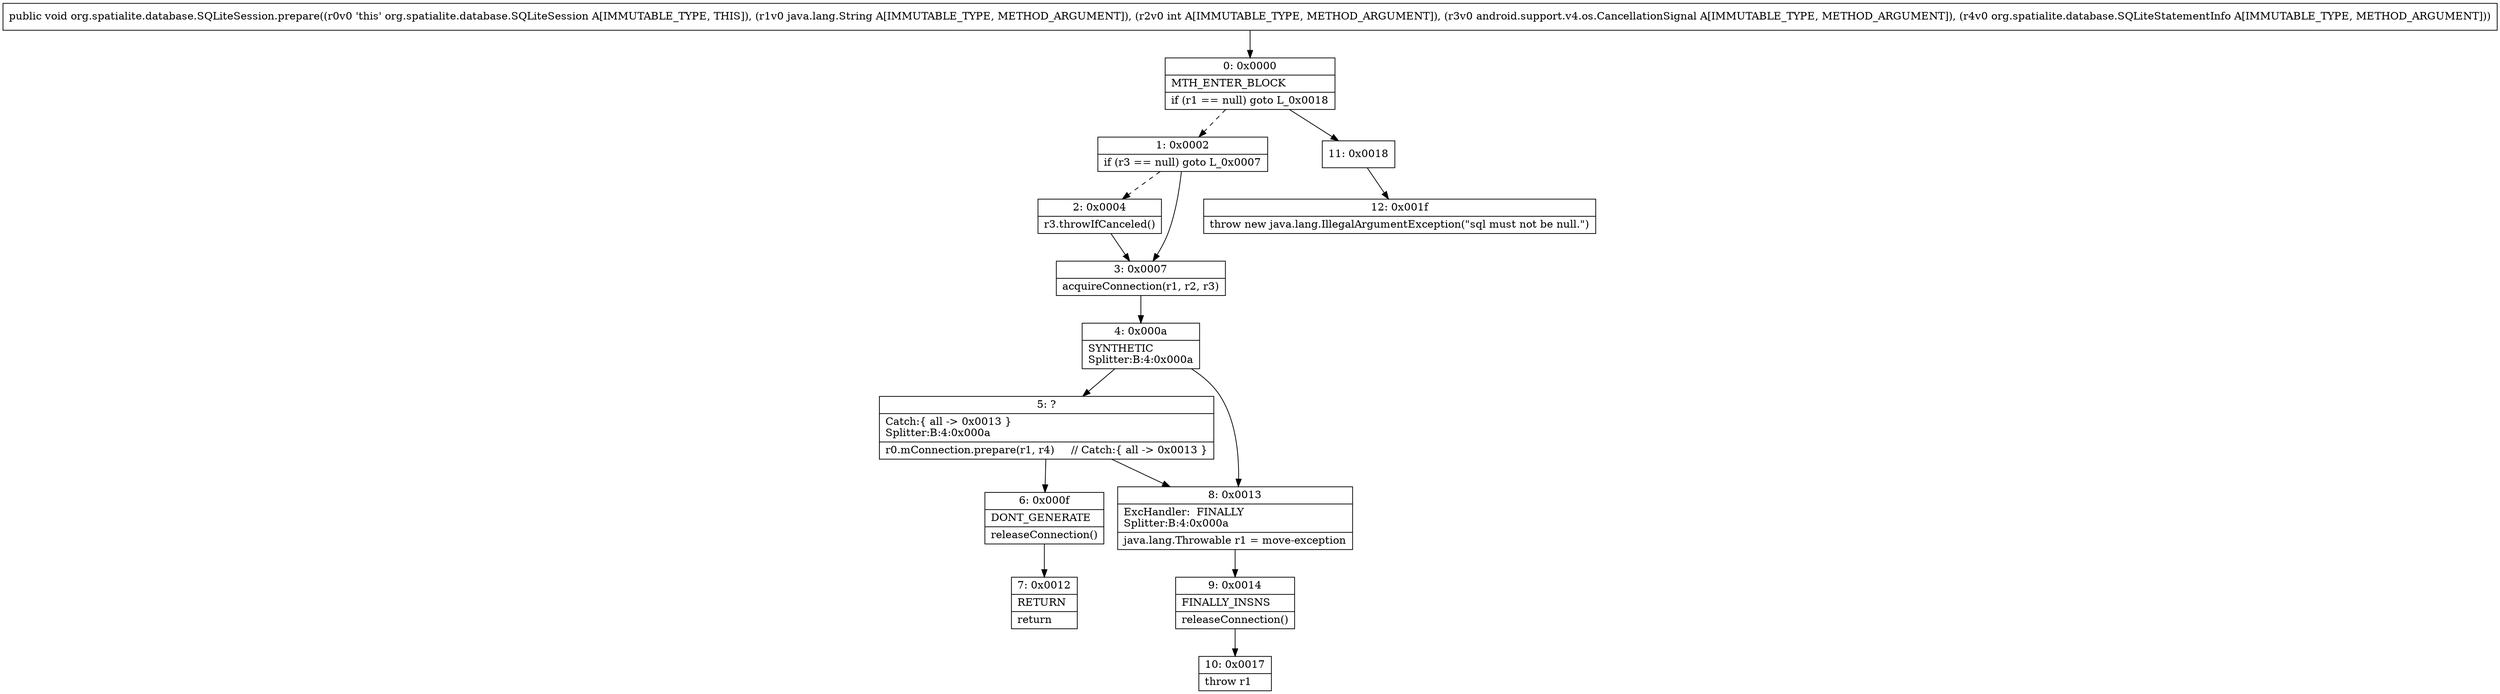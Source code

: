 digraph "CFG fororg.spatialite.database.SQLiteSession.prepare(Ljava\/lang\/String;ILandroid\/support\/v4\/os\/CancellationSignal;Lorg\/spatialite\/database\/SQLiteStatementInfo;)V" {
Node_0 [shape=record,label="{0\:\ 0x0000|MTH_ENTER_BLOCK\l|if (r1 == null) goto L_0x0018\l}"];
Node_1 [shape=record,label="{1\:\ 0x0002|if (r3 == null) goto L_0x0007\l}"];
Node_2 [shape=record,label="{2\:\ 0x0004|r3.throwIfCanceled()\l}"];
Node_3 [shape=record,label="{3\:\ 0x0007|acquireConnection(r1, r2, r3)\l}"];
Node_4 [shape=record,label="{4\:\ 0x000a|SYNTHETIC\lSplitter:B:4:0x000a\l}"];
Node_5 [shape=record,label="{5\:\ ?|Catch:\{ all \-\> 0x0013 \}\lSplitter:B:4:0x000a\l|r0.mConnection.prepare(r1, r4)     \/\/ Catch:\{ all \-\> 0x0013 \}\l}"];
Node_6 [shape=record,label="{6\:\ 0x000f|DONT_GENERATE\l|releaseConnection()\l}"];
Node_7 [shape=record,label="{7\:\ 0x0012|RETURN\l|return\l}"];
Node_8 [shape=record,label="{8\:\ 0x0013|ExcHandler:  FINALLY\lSplitter:B:4:0x000a\l|java.lang.Throwable r1 = move\-exception\l}"];
Node_9 [shape=record,label="{9\:\ 0x0014|FINALLY_INSNS\l|releaseConnection()\l}"];
Node_10 [shape=record,label="{10\:\ 0x0017|throw r1\l}"];
Node_11 [shape=record,label="{11\:\ 0x0018}"];
Node_12 [shape=record,label="{12\:\ 0x001f|throw new java.lang.IllegalArgumentException(\"sql must not be null.\")\l}"];
MethodNode[shape=record,label="{public void org.spatialite.database.SQLiteSession.prepare((r0v0 'this' org.spatialite.database.SQLiteSession A[IMMUTABLE_TYPE, THIS]), (r1v0 java.lang.String A[IMMUTABLE_TYPE, METHOD_ARGUMENT]), (r2v0 int A[IMMUTABLE_TYPE, METHOD_ARGUMENT]), (r3v0 android.support.v4.os.CancellationSignal A[IMMUTABLE_TYPE, METHOD_ARGUMENT]), (r4v0 org.spatialite.database.SQLiteStatementInfo A[IMMUTABLE_TYPE, METHOD_ARGUMENT])) }"];
MethodNode -> Node_0;
Node_0 -> Node_1[style=dashed];
Node_0 -> Node_11;
Node_1 -> Node_2[style=dashed];
Node_1 -> Node_3;
Node_2 -> Node_3;
Node_3 -> Node_4;
Node_4 -> Node_5;
Node_4 -> Node_8;
Node_5 -> Node_6;
Node_5 -> Node_8;
Node_6 -> Node_7;
Node_8 -> Node_9;
Node_9 -> Node_10;
Node_11 -> Node_12;
}

